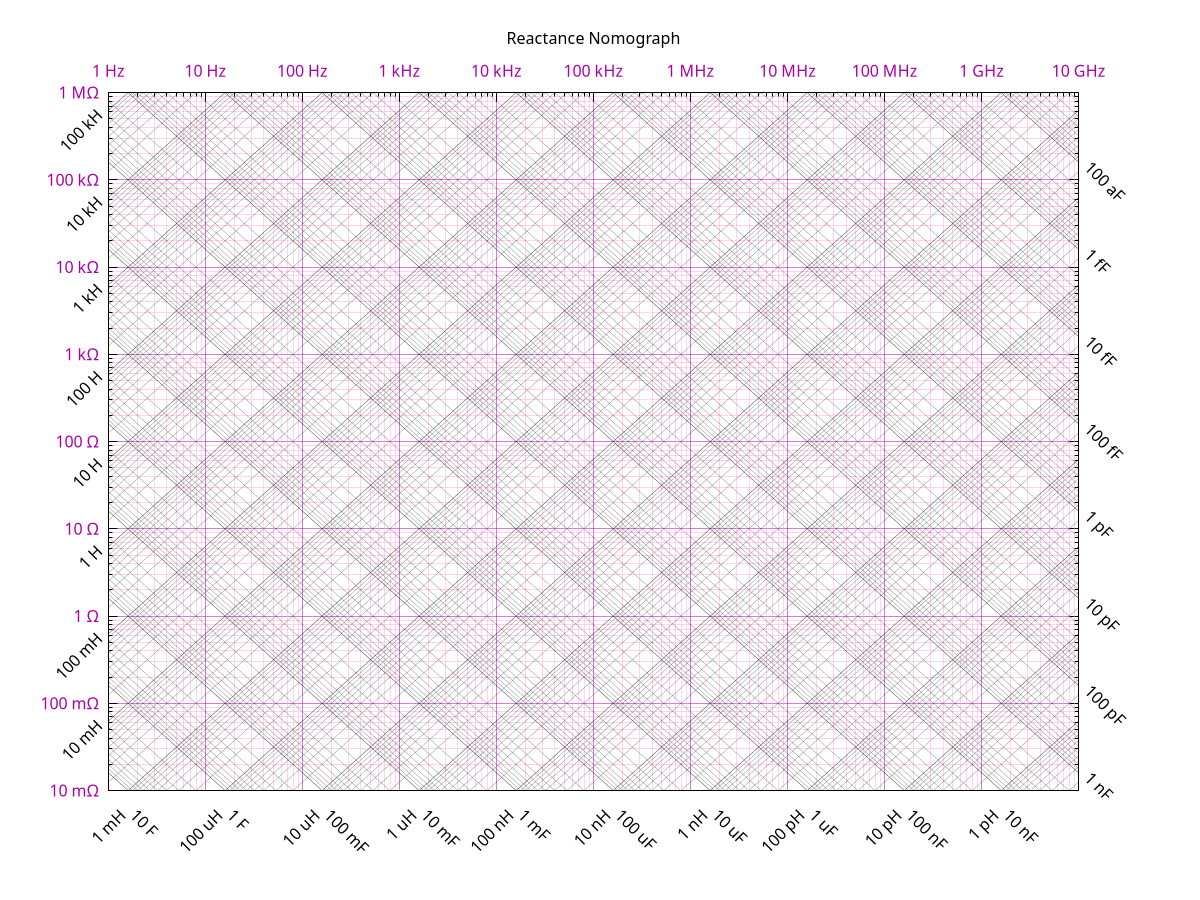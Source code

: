 # Give the plot a title
set title "Reactance Nomograph"

set style line 12 lc rgb '#aa00aa' lt 1 lw 0.5
set style line 13 lc rgb '#ffaadd' lt 1 lw 0.5

# for help search 'format specifier' at pag.169
set format x2 '%.s %cHz' 
set format y  '%.s %cΩ' 

# set logscale xx2y
set logscale x2
set logscale x
set logscale y

set ytics 	10 textcolor '#aa00aa'rotate by 0 
set mytics	10
set x2tics 	10 textcolor '#aa00aa'
set mx2tics 10 

set x2range [1:1e10] 
show x2range

set xrange 	[1:1e10]
set yrange 	[1e-2:1e6]
#set xlabel "Frequency (Hz)"
#set ylabel "Impedance (Ohms)"

unset xtics 
unset grid
set grid  x2tics mx2tics  ytics mytics back ls 12, ls 13
show grid

# dimension of plot in x and y (pixels)
# for constant height make ydim constant
ydim = 800
xdim = 1100

set bmargin 5
set tmargin 0.1
set lmargin 12.0
set rmargin 0.1


# Plot Inductance on Y1 axis
do for [i=0:7] {
	j = 0.01*(10**i)
	bfit = gprintf("%.s %cH",j)
	set label bfit at 1,j*6 right rotate by 45 offset -1,0
}
# Plot Inductance on X1 axis
do for [i=0:9] {
	j = (10**i)
	bfit = gprintf("%.s %cH",0.001/j)
	set label bfit at j*1.4,0.01 right rotate by 45 offset 0,-1
}
# Plot Capacitance on X1 axis
do for [i=0:9] {
	j = (10**i)
	bfit = gprintf("%.s %cF",10.0/j)
	set label bfit at j*1.8,0.01 left rotate by -45 offset 0,-1
}
# Plot Capacitance on Y2 axis
do for [i=0:7] {
	j = 0.01*(10**i)
	bfit = gprintf("%.s %cF",0.01/(j*10**9))
	set label bfit at 10**10,j*1.5 left rotate by -45 offset 1,0
}

#--------------------------------------- Create release folder
system "mkdir -p release"

#--------------------------------------- PLOT to PNG
set terminal png font "sans,8" size 1169.3,826.8
set size 0.9,0.9
show terminal
set output "./release/impedance_plot.png"

plot for [j=1:20] for [i=1:10]  1/(100*x*6.28*i*(0.1**j)) lw 0.1 lc rgb 'black' notitle axis x2y1, \
	 for [j=1:20] for [i=1:10]	(1000000*x*6.28*i*(0.1**j)) lw 0.1 lc rgb 'black' notitle axis x2y1


#--------------------------------------- PLOT to SVG
set terminal svg size xdim,ydim
show terminal
set output "./release/impedance_plot.svg"

plot for [j=1:20] for [i=1:10] 1/(100*x*6.28*i*(0.1**j)) lw 0.1 lc rgb 'black' notitle axis x2y1, \
	for [j=1:20] for [i=1:10]	(1000000*x*6.28*i*(0.1**j)) lw 0.1 lc rgb 'black' notitle axis x2y1

#--------------------------------------- PLOT to PDF
set terminal pdfcairo font "sans,10" color  lw 0.1 size 11.693,8.268
show terminal
set output "./release/impedance_plot.pdf"

plot for [j=1:20] for [i=1:10] 1/(100*x*6.28*i*(0.1**j)) lw 0.1 lc rgb 'black' notitle axis x2y1, \
	for [j=1:20] for [i=1:10]	(1000000*x*6.28*i*(0.1**j)) lw 0.1 lc rgb 'black' notitle axis x2y1



